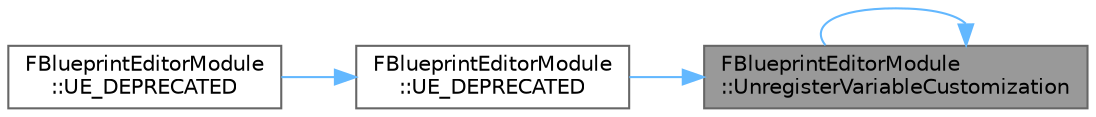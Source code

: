 digraph "FBlueprintEditorModule::UnregisterVariableCustomization"
{
 // INTERACTIVE_SVG=YES
 // LATEX_PDF_SIZE
  bgcolor="transparent";
  edge [fontname=Helvetica,fontsize=10,labelfontname=Helvetica,labelfontsize=10];
  node [fontname=Helvetica,fontsize=10,shape=box,height=0.2,width=0.4];
  rankdir="RL";
  Node1 [id="Node000001",label="FBlueprintEditorModule\l::UnregisterVariableCustomization",height=0.2,width=0.4,color="gray40", fillcolor="grey60", style="filled", fontcolor="black",tooltip="Unregister a previously registered customization for BP variables."];
  Node1 -> Node2 [id="edge1_Node000001_Node000002",dir="back",color="steelblue1",style="solid",tooltip=" "];
  Node2 [id="Node000002",label="FBlueprintEditorModule\l::UE_DEPRECATED",height=0.2,width=0.4,color="grey40", fillcolor="white", style="filled",URL="$d4/da4/classFBlueprintEditorModule.html#aefa7db814bf7fbf348fe12a96abc60c1",tooltip="Unregister a previously registered customization for BP variables."];
  Node2 -> Node3 [id="edge2_Node000002_Node000003",dir="back",color="steelblue1",style="solid",tooltip=" "];
  Node3 [id="Node000003",label="FBlueprintEditorModule\l::UE_DEPRECATED",height=0.2,width=0.4,color="grey40", fillcolor="white", style="filled",URL="$d4/da4/classFBlueprintEditorModule.html#a1a403031b9bed781988869cf9fcb2c1c",tooltip="Unregister a previously registered customization for BP local variables."];
  Node1 -> Node1 [id="edge3_Node000001_Node000001",dir="back",color="steelblue1",style="solid",tooltip=" "];
}
